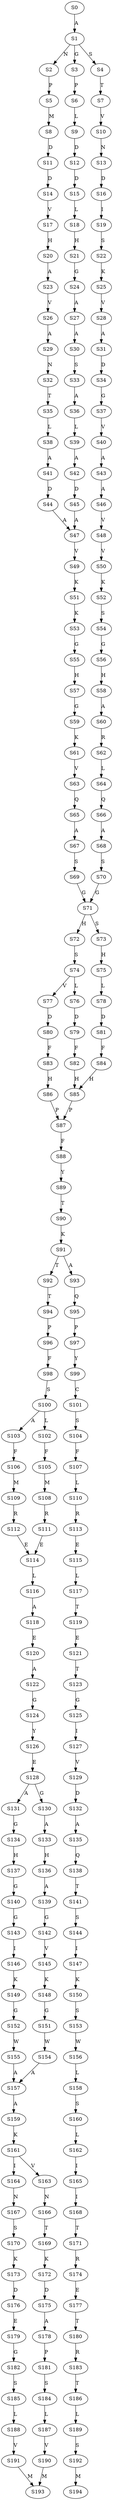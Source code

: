 strict digraph  {
	S0 -> S1 [ label = A ];
	S1 -> S2 [ label = N ];
	S1 -> S3 [ label = G ];
	S1 -> S4 [ label = S ];
	S2 -> S5 [ label = P ];
	S3 -> S6 [ label = P ];
	S4 -> S7 [ label = T ];
	S5 -> S8 [ label = M ];
	S6 -> S9 [ label = L ];
	S7 -> S10 [ label = V ];
	S8 -> S11 [ label = D ];
	S9 -> S12 [ label = D ];
	S10 -> S13 [ label = N ];
	S11 -> S14 [ label = D ];
	S12 -> S15 [ label = D ];
	S13 -> S16 [ label = D ];
	S14 -> S17 [ label = V ];
	S15 -> S18 [ label = L ];
	S16 -> S19 [ label = I ];
	S17 -> S20 [ label = H ];
	S18 -> S21 [ label = H ];
	S19 -> S22 [ label = S ];
	S20 -> S23 [ label = A ];
	S21 -> S24 [ label = G ];
	S22 -> S25 [ label = K ];
	S23 -> S26 [ label = V ];
	S24 -> S27 [ label = A ];
	S25 -> S28 [ label = V ];
	S26 -> S29 [ label = A ];
	S27 -> S30 [ label = A ];
	S28 -> S31 [ label = A ];
	S29 -> S32 [ label = N ];
	S30 -> S33 [ label = S ];
	S31 -> S34 [ label = D ];
	S32 -> S35 [ label = T ];
	S33 -> S36 [ label = A ];
	S34 -> S37 [ label = G ];
	S35 -> S38 [ label = L ];
	S36 -> S39 [ label = L ];
	S37 -> S40 [ label = V ];
	S38 -> S41 [ label = A ];
	S39 -> S42 [ label = A ];
	S40 -> S43 [ label = A ];
	S41 -> S44 [ label = D ];
	S42 -> S45 [ label = D ];
	S43 -> S46 [ label = A ];
	S44 -> S47 [ label = A ];
	S45 -> S47 [ label = A ];
	S46 -> S48 [ label = V ];
	S47 -> S49 [ label = V ];
	S48 -> S50 [ label = V ];
	S49 -> S51 [ label = K ];
	S50 -> S52 [ label = K ];
	S51 -> S53 [ label = K ];
	S52 -> S54 [ label = S ];
	S53 -> S55 [ label = G ];
	S54 -> S56 [ label = G ];
	S55 -> S57 [ label = H ];
	S56 -> S58 [ label = H ];
	S57 -> S59 [ label = G ];
	S58 -> S60 [ label = A ];
	S59 -> S61 [ label = K ];
	S60 -> S62 [ label = R ];
	S61 -> S63 [ label = V ];
	S62 -> S64 [ label = L ];
	S63 -> S65 [ label = Q ];
	S64 -> S66 [ label = Q ];
	S65 -> S67 [ label = A ];
	S66 -> S68 [ label = A ];
	S67 -> S69 [ label = S ];
	S68 -> S70 [ label = S ];
	S69 -> S71 [ label = G ];
	S70 -> S71 [ label = G ];
	S71 -> S72 [ label = H ];
	S71 -> S73 [ label = S ];
	S72 -> S74 [ label = S ];
	S73 -> S75 [ label = H ];
	S74 -> S76 [ label = L ];
	S74 -> S77 [ label = V ];
	S75 -> S78 [ label = L ];
	S76 -> S79 [ label = D ];
	S77 -> S80 [ label = D ];
	S78 -> S81 [ label = D ];
	S79 -> S82 [ label = F ];
	S80 -> S83 [ label = F ];
	S81 -> S84 [ label = F ];
	S82 -> S85 [ label = H ];
	S83 -> S86 [ label = H ];
	S84 -> S85 [ label = H ];
	S85 -> S87 [ label = P ];
	S86 -> S87 [ label = P ];
	S87 -> S88 [ label = F ];
	S88 -> S89 [ label = Y ];
	S89 -> S90 [ label = T ];
	S90 -> S91 [ label = K ];
	S91 -> S92 [ label = T ];
	S91 -> S93 [ label = A ];
	S92 -> S94 [ label = T ];
	S93 -> S95 [ label = Q ];
	S94 -> S96 [ label = P ];
	S95 -> S97 [ label = P ];
	S96 -> S98 [ label = F ];
	S97 -> S99 [ label = Y ];
	S98 -> S100 [ label = S ];
	S99 -> S101 [ label = C ];
	S100 -> S102 [ label = L ];
	S100 -> S103 [ label = A ];
	S101 -> S104 [ label = S ];
	S102 -> S105 [ label = F ];
	S103 -> S106 [ label = F ];
	S104 -> S107 [ label = F ];
	S105 -> S108 [ label = M ];
	S106 -> S109 [ label = M ];
	S107 -> S110 [ label = L ];
	S108 -> S111 [ label = R ];
	S109 -> S112 [ label = R ];
	S110 -> S113 [ label = R ];
	S111 -> S114 [ label = E ];
	S112 -> S114 [ label = E ];
	S113 -> S115 [ label = E ];
	S114 -> S116 [ label = L ];
	S115 -> S117 [ label = L ];
	S116 -> S118 [ label = A ];
	S117 -> S119 [ label = T ];
	S118 -> S120 [ label = E ];
	S119 -> S121 [ label = E ];
	S120 -> S122 [ label = A ];
	S121 -> S123 [ label = T ];
	S122 -> S124 [ label = G ];
	S123 -> S125 [ label = G ];
	S124 -> S126 [ label = Y ];
	S125 -> S127 [ label = I ];
	S126 -> S128 [ label = E ];
	S127 -> S129 [ label = V ];
	S128 -> S130 [ label = G ];
	S128 -> S131 [ label = A ];
	S129 -> S132 [ label = D ];
	S130 -> S133 [ label = A ];
	S131 -> S134 [ label = G ];
	S132 -> S135 [ label = A ];
	S133 -> S136 [ label = H ];
	S134 -> S137 [ label = H ];
	S135 -> S138 [ label = Q ];
	S136 -> S139 [ label = A ];
	S137 -> S140 [ label = G ];
	S138 -> S141 [ label = T ];
	S139 -> S142 [ label = G ];
	S140 -> S143 [ label = G ];
	S141 -> S144 [ label = S ];
	S142 -> S145 [ label = V ];
	S143 -> S146 [ label = I ];
	S144 -> S147 [ label = I ];
	S145 -> S148 [ label = K ];
	S146 -> S149 [ label = K ];
	S147 -> S150 [ label = K ];
	S148 -> S151 [ label = G ];
	S149 -> S152 [ label = G ];
	S150 -> S153 [ label = S ];
	S151 -> S154 [ label = W ];
	S152 -> S155 [ label = W ];
	S153 -> S156 [ label = W ];
	S154 -> S157 [ label = A ];
	S155 -> S157 [ label = A ];
	S156 -> S158 [ label = L ];
	S157 -> S159 [ label = A ];
	S158 -> S160 [ label = S ];
	S159 -> S161 [ label = K ];
	S160 -> S162 [ label = L ];
	S161 -> S163 [ label = V ];
	S161 -> S164 [ label = I ];
	S162 -> S165 [ label = I ];
	S163 -> S166 [ label = N ];
	S164 -> S167 [ label = N ];
	S165 -> S168 [ label = I ];
	S166 -> S169 [ label = T ];
	S167 -> S170 [ label = S ];
	S168 -> S171 [ label = T ];
	S169 -> S172 [ label = K ];
	S170 -> S173 [ label = K ];
	S171 -> S174 [ label = R ];
	S172 -> S175 [ label = D ];
	S173 -> S176 [ label = D ];
	S174 -> S177 [ label = E ];
	S175 -> S178 [ label = A ];
	S176 -> S179 [ label = E ];
	S177 -> S180 [ label = T ];
	S178 -> S181 [ label = P ];
	S179 -> S182 [ label = G ];
	S180 -> S183 [ label = R ];
	S181 -> S184 [ label = S ];
	S182 -> S185 [ label = S ];
	S183 -> S186 [ label = T ];
	S184 -> S187 [ label = L ];
	S185 -> S188 [ label = L ];
	S186 -> S189 [ label = L ];
	S187 -> S190 [ label = V ];
	S188 -> S191 [ label = V ];
	S189 -> S192 [ label = S ];
	S190 -> S193 [ label = M ];
	S191 -> S193 [ label = M ];
	S192 -> S194 [ label = M ];
}
